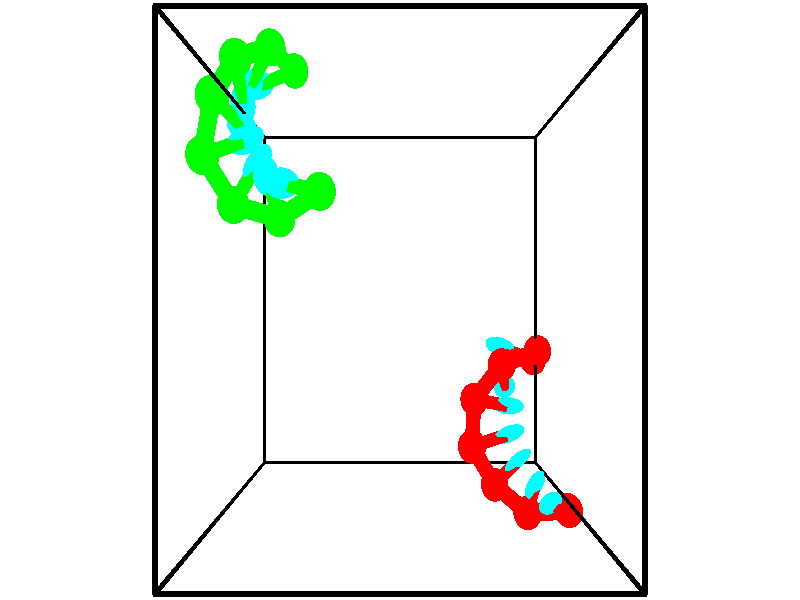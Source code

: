 // switches for output
#declare DRAW_BASES = 1; // possible values are 0, 1; only relevant for DNA ribbons
#declare DRAW_BASES_TYPE = 3; // possible values are 1, 2, 3; only relevant for DNA ribbons
#declare DRAW_FOG = 0; // set to 1 to enable fog

#include "colors.inc"

#include "transforms.inc"
background { rgb <1, 1, 1>}

#default {
   normal{
       ripples 0.25
       frequency 0.20
       turbulence 0.2
       lambda 5
   }
	finish {
		phong 0.1
		phong_size 40.
	}
}

// original window dimensions: 1024x640


// camera settings

camera {
	sky <-0, 1, 0>
	up <-0, 1, 0>
	right 1.6 * <1, 0, 0>
	location <2.5, 2.5, 11.1562>
	look_at <2.5, 2.5, 2.5>
	direction <0, 0, -8.6562>
	angle 67.0682
}


# declare cpy_camera_pos = <2.5, 2.5, 11.1562>;
# if (DRAW_FOG = 1)
fog {
	fog_type 2
	up vnormalize(cpy_camera_pos)
	color rgbt<1,1,1,0.3>
	distance 1e-5
	fog_alt 3e-3
	fog_offset 4
}
# end


// LIGHTS

# declare lum = 6;
global_settings {
	ambient_light rgb lum * <0.05, 0.05, 0.05>
	max_trace_level 15
}# declare cpy_direct_light_amount = 0.25;
light_source
{	1000 * <-1, -1, 1>,
	rgb lum * cpy_direct_light_amount
	parallel
}

light_source
{	1000 * <1, 1, -1>,
	rgb lum * cpy_direct_light_amount
	parallel
}

// strand 0

// nucleotide -1

// particle -1
sphere {
	<5.133602, 1.507739, -0.803042> 0.250000
	pigment { color rgbt <1,0,0,0> }
	no_shadow
}
cylinder {
	<4.757038, 1.636665, -0.763325>,  <4.531100, 1.714021, -0.739494>, 0.100000
	pigment { color rgbt <1,0,0,0> }
	no_shadow
}
cylinder {
	<4.757038, 1.636665, -0.763325>,  <5.133602, 1.507739, -0.803042>, 0.100000
	pigment { color rgbt <1,0,0,0> }
	no_shadow
}

// particle -1
sphere {
	<4.757038, 1.636665, -0.763325> 0.100000
	pigment { color rgbt <1,0,0,0> }
	no_shadow
}
sphere {
	0, 1
	scale<0.080000,0.200000,0.300000>
	matrix <-0.161261, -0.688752, 0.706834,
		0.296213, 0.649409, 0.700375,
		-0.941410, 0.322317, 0.099293,
		4.474615, 1.733360, -0.733537>
	pigment { color rgbt <0,1,1,0> }
	no_shadow
}
cylinder {
	<5.062104, 1.704727, -0.105810>,  <5.133602, 1.507739, -0.803042>, 0.130000
	pigment { color rgbt <1,0,0,0> }
	no_shadow
}

// nucleotide -1

// particle -1
sphere {
	<5.062104, 1.704727, -0.105810> 0.250000
	pigment { color rgbt <1,0,0,0> }
	no_shadow
}
cylinder {
	<4.724026, 1.587479, -0.284573>,  <4.521179, 1.517130, -0.391830>, 0.100000
	pigment { color rgbt <1,0,0,0> }
	no_shadow
}
cylinder {
	<4.724026, 1.587479, -0.284573>,  <5.062104, 1.704727, -0.105810>, 0.100000
	pigment { color rgbt <1,0,0,0> }
	no_shadow
}

// particle -1
sphere {
	<4.724026, 1.587479, -0.284573> 0.100000
	pigment { color rgbt <1,0,0,0> }
	no_shadow
}
sphere {
	0, 1
	scale<0.080000,0.200000,0.300000>
	matrix <-0.088408, -0.747989, 0.657797,
		-0.527095, 0.595477, 0.606282,
		-0.845195, -0.293121, -0.446906,
		4.470467, 1.499542, -0.418645>
	pigment { color rgbt <0,1,1,0> }
	no_shadow
}
cylinder {
	<4.337505, 1.523036, 0.250286>,  <5.062104, 1.704727, -0.105810>, 0.130000
	pigment { color rgbt <1,0,0,0> }
	no_shadow
}

// nucleotide -1

// particle -1
sphere {
	<4.337505, 1.523036, 0.250286> 0.250000
	pigment { color rgbt <1,0,0,0> }
	no_shadow
}
cylinder {
	<4.422501, 1.291733, -0.064793>,  <4.473498, 1.152951, -0.253840>, 0.100000
	pigment { color rgbt <1,0,0,0> }
	no_shadow
}
cylinder {
	<4.422501, 1.291733, -0.064793>,  <4.337505, 1.523036, 0.250286>, 0.100000
	pigment { color rgbt <1,0,0,0> }
	no_shadow
}

// particle -1
sphere {
	<4.422501, 1.291733, -0.064793> 0.100000
	pigment { color rgbt <1,0,0,0> }
	no_shadow
}
sphere {
	0, 1
	scale<0.080000,0.200000,0.300000>
	matrix <0.135407, -0.780904, 0.609797,
		-0.967736, -0.236235, -0.087633,
		0.212489, -0.578257, -0.787698,
		4.486247, 1.118256, -0.301102>
	pigment { color rgbt <0,1,1,0> }
	no_shadow
}
cylinder {
	<3.851585, 0.991954, 0.153280>,  <4.337505, 1.523036, 0.250286>, 0.130000
	pigment { color rgbt <1,0,0,0> }
	no_shadow
}

// nucleotide -1

// particle -1
sphere {
	<3.851585, 0.991954, 0.153280> 0.250000
	pigment { color rgbt <1,0,0,0> }
	no_shadow
}
cylinder {
	<4.228771, 0.918457, 0.042244>,  <4.455083, 0.874359, -0.024378>, 0.100000
	pigment { color rgbt <1,0,0,0> }
	no_shadow
}
cylinder {
	<4.228771, 0.918457, 0.042244>,  <3.851585, 0.991954, 0.153280>, 0.100000
	pigment { color rgbt <1,0,0,0> }
	no_shadow
}

// particle -1
sphere {
	<4.228771, 0.918457, 0.042244> 0.100000
	pigment { color rgbt <1,0,0,0> }
	no_shadow
}
sphere {
	0, 1
	scale<0.080000,0.200000,0.300000>
	matrix <0.043127, -0.759417, 0.649173,
		-0.330086, -0.624119, -0.708180,
		0.942965, -0.183742, -0.277589,
		4.511661, 0.863334, -0.041033>
	pigment { color rgbt <0,1,1,0> }
	no_shadow
}
cylinder {
	<3.788538, 0.313737, 0.348800>,  <3.851585, 0.991954, 0.153280>, 0.130000
	pigment { color rgbt <1,0,0,0> }
	no_shadow
}

// nucleotide -1

// particle -1
sphere {
	<3.788538, 0.313737, 0.348800> 0.250000
	pigment { color rgbt <1,0,0,0> }
	no_shadow
}
cylinder {
	<4.173996, 0.408684, 0.299740>,  <4.405271, 0.465652, 0.270304>, 0.100000
	pigment { color rgbt <1,0,0,0> }
	no_shadow
}
cylinder {
	<4.173996, 0.408684, 0.299740>,  <3.788538, 0.313737, 0.348800>, 0.100000
	pigment { color rgbt <1,0,0,0> }
	no_shadow
}

// particle -1
sphere {
	<4.173996, 0.408684, 0.299740> 0.100000
	pigment { color rgbt <1,0,0,0> }
	no_shadow
}
sphere {
	0, 1
	scale<0.080000,0.200000,0.300000>
	matrix <0.256529, -0.693652, 0.673082,
		0.074690, -0.680076, -0.729327,
		0.963646, 0.237366, -0.122650,
		4.463090, 0.479894, 0.262945>
	pigment { color rgbt <0,1,1,0> }
	no_shadow
}
cylinder {
	<4.233577, -0.319825, 0.097341>,  <3.788538, 0.313737, 0.348800>, 0.130000
	pigment { color rgbt <1,0,0,0> }
	no_shadow
}

// nucleotide -1

// particle -1
sphere {
	<4.233577, -0.319825, 0.097341> 0.250000
	pigment { color rgbt <1,0,0,0> }
	no_shadow
}
cylinder {
	<4.433098, -0.058250, 0.324871>,  <4.552811, 0.098694, 0.461389>, 0.100000
	pigment { color rgbt <1,0,0,0> }
	no_shadow
}
cylinder {
	<4.433098, -0.058250, 0.324871>,  <4.233577, -0.319825, 0.097341>, 0.100000
	pigment { color rgbt <1,0,0,0> }
	no_shadow
}

// particle -1
sphere {
	<4.433098, -0.058250, 0.324871> 0.100000
	pigment { color rgbt <1,0,0,0> }
	no_shadow
}
sphere {
	0, 1
	scale<0.080000,0.200000,0.300000>
	matrix <0.376569, -0.754633, 0.537331,
		0.780635, -0.053820, -0.622665,
		0.498803, 0.653936, 0.568826,
		4.582739, 0.137931, 0.495519>
	pigment { color rgbt <0,1,1,0> }
	no_shadow
}
cylinder {
	<4.807193, -0.715471, 0.219919>,  <4.233577, -0.319825, 0.097341>, 0.130000
	pigment { color rgbt <1,0,0,0> }
	no_shadow
}

// nucleotide -1

// particle -1
sphere {
	<4.807193, -0.715471, 0.219919> 0.250000
	pigment { color rgbt <1,0,0,0> }
	no_shadow
}
cylinder {
	<4.830906, -0.408356, 0.475101>,  <4.845134, -0.224087, 0.628211>, 0.100000
	pigment { color rgbt <1,0,0,0> }
	no_shadow
}
cylinder {
	<4.830906, -0.408356, 0.475101>,  <4.807193, -0.715471, 0.219919>, 0.100000
	pigment { color rgbt <1,0,0,0> }
	no_shadow
}

// particle -1
sphere {
	<4.830906, -0.408356, 0.475101> 0.100000
	pigment { color rgbt <1,0,0,0> }
	no_shadow
}
sphere {
	0, 1
	scale<0.080000,0.200000,0.300000>
	matrix <0.467667, -0.585969, 0.661762,
		0.881915, 0.259119, -0.393807,
		0.059283, 0.767788, 0.637956,
		4.848691, -0.178019, 0.666488>
	pigment { color rgbt <0,1,1,0> }
	no_shadow
}
cylinder {
	<5.511970, -0.634801, 0.367149>,  <4.807193, -0.715471, 0.219919>, 0.130000
	pigment { color rgbt <1,0,0,0> }
	no_shadow
}

// nucleotide -1

// particle -1
sphere {
	<5.511970, -0.634801, 0.367149> 0.250000
	pigment { color rgbt <1,0,0,0> }
	no_shadow
}
cylinder {
	<5.260738, -0.496254, 0.645874>,  <5.110000, -0.413126, 0.813109>, 0.100000
	pigment { color rgbt <1,0,0,0> }
	no_shadow
}
cylinder {
	<5.260738, -0.496254, 0.645874>,  <5.511970, -0.634801, 0.367149>, 0.100000
	pigment { color rgbt <1,0,0,0> }
	no_shadow
}

// particle -1
sphere {
	<5.260738, -0.496254, 0.645874> 0.100000
	pigment { color rgbt <1,0,0,0> }
	no_shadow
}
sphere {
	0, 1
	scale<0.080000,0.200000,0.300000>
	matrix <0.479686, -0.532755, 0.697189,
		0.612714, 0.772141, 0.168464,
		-0.628078, 0.346368, 0.696812,
		5.072315, -0.392344, 0.854918>
	pigment { color rgbt <0,1,1,0> }
	no_shadow
}
// strand 1

// nucleotide -1

// particle -1
sphere {
	<1.250380, 3.906785, 1.769036> 0.250000
	pigment { color rgbt <0,1,0,0> }
	no_shadow
}
cylinder {
	<0.968031, 3.921036, 2.052013>,  <0.798622, 3.929586, 2.221800>, 0.100000
	pigment { color rgbt <0,1,0,0> }
	no_shadow
}
cylinder {
	<0.968031, 3.921036, 2.052013>,  <1.250380, 3.906785, 1.769036>, 0.100000
	pigment { color rgbt <0,1,0,0> }
	no_shadow
}

// particle -1
sphere {
	<0.968031, 3.921036, 2.052013> 0.100000
	pigment { color rgbt <0,1,0,0> }
	no_shadow
}
sphere {
	0, 1
	scale<0.080000,0.200000,0.300000>
	matrix <-0.611868, 0.472517, -0.634306,
		-0.356878, -0.880601, -0.311737,
		-0.705872, 0.035628, 0.707443,
		0.756269, 3.931724, 2.264246>
	pigment { color rgbt <0,1,1,0> }
	no_shadow
}
cylinder {
	<0.572518, 3.586332, 1.495426>,  <1.250380, 3.906785, 1.769036>, 0.130000
	pigment { color rgbt <0,1,0,0> }
	no_shadow
}

// nucleotide -1

// particle -1
sphere {
	<0.572518, 3.586332, 1.495426> 0.250000
	pigment { color rgbt <0,1,0,0> }
	no_shadow
}
cylinder {
	<0.512836, 3.862808, 1.778267>,  <0.477028, 4.028694, 1.947971>, 0.100000
	pigment { color rgbt <0,1,0,0> }
	no_shadow
}
cylinder {
	<0.512836, 3.862808, 1.778267>,  <0.572518, 3.586332, 1.495426>, 0.100000
	pigment { color rgbt <0,1,0,0> }
	no_shadow
}

// particle -1
sphere {
	<0.512836, 3.862808, 1.778267> 0.100000
	pigment { color rgbt <0,1,0,0> }
	no_shadow
}
sphere {
	0, 1
	scale<0.080000,0.200000,0.300000>
	matrix <-0.516753, 0.555178, -0.651724,
		-0.843033, -0.462636, 0.274342,
		-0.149202, 0.691192, 0.707102,
		0.468076, 4.070166, 1.990397>
	pigment { color rgbt <0,1,1,0> }
	no_shadow
}
cylinder {
	<-0.153479, 3.760756, 1.545066>,  <0.572518, 3.586332, 1.495426>, 0.130000
	pigment { color rgbt <0,1,0,0> }
	no_shadow
}

// nucleotide -1

// particle -1
sphere {
	<-0.153479, 3.760756, 1.545066> 0.250000
	pigment { color rgbt <0,1,0,0> }
	no_shadow
}
cylinder {
	<0.092716, 4.054169, 1.660378>,  <0.240434, 4.230217, 1.729564>, 0.100000
	pigment { color rgbt <0,1,0,0> }
	no_shadow
}
cylinder {
	<0.092716, 4.054169, 1.660378>,  <-0.153479, 3.760756, 1.545066>, 0.100000
	pigment { color rgbt <0,1,0,0> }
	no_shadow
}

// particle -1
sphere {
	<0.092716, 4.054169, 1.660378> 0.100000
	pigment { color rgbt <0,1,0,0> }
	no_shadow
}
sphere {
	0, 1
	scale<0.080000,0.200000,0.300000>
	matrix <-0.554236, 0.662881, -0.503400,
		-0.560354, 0.150063, 0.814546,
		0.615489, 0.733532, 0.288278,
		0.277363, 4.274229, 1.746861>
	pigment { color rgbt <0,1,1,0> }
	no_shadow
}
cylinder {
	<-0.547852, 4.358572, 1.852524>,  <-0.153479, 3.760756, 1.545066>, 0.130000
	pigment { color rgbt <0,1,0,0> }
	no_shadow
}

// nucleotide -1

// particle -1
sphere {
	<-0.547852, 4.358572, 1.852524> 0.250000
	pigment { color rgbt <0,1,0,0> }
	no_shadow
}
cylinder {
	<-0.199669, 4.500809, 1.716373>,  <0.009241, 4.586151, 1.634683>, 0.100000
	pigment { color rgbt <0,1,0,0> }
	no_shadow
}
cylinder {
	<-0.199669, 4.500809, 1.716373>,  <-0.547852, 4.358572, 1.852524>, 0.100000
	pigment { color rgbt <0,1,0,0> }
	no_shadow
}

// particle -1
sphere {
	<-0.199669, 4.500809, 1.716373> 0.100000
	pigment { color rgbt <0,1,0,0> }
	no_shadow
}
sphere {
	0, 1
	scale<0.080000,0.200000,0.300000>
	matrix <-0.489368, 0.550526, -0.676343,
		-0.053116, 0.755298, 0.653226,
		0.870458, 0.355592, -0.340377,
		0.061469, 4.607486, 1.614260>
	pigment { color rgbt <0,1,1,0> }
	no_shadow
}
cylinder {
	<-0.382594, 5.110623, 1.904004>,  <-0.547852, 4.358572, 1.852524>, 0.130000
	pigment { color rgbt <0,1,0,0> }
	no_shadow
}

// nucleotide -1

// particle -1
sphere {
	<-0.382594, 5.110623, 1.904004> 0.250000
	pigment { color rgbt <0,1,0,0> }
	no_shadow
}
cylinder {
	<-0.202244, 4.962830, 1.578995>,  <-0.094034, 4.874154, 1.383989>, 0.100000
	pigment { color rgbt <0,1,0,0> }
	no_shadow
}
cylinder {
	<-0.202244, 4.962830, 1.578995>,  <-0.382594, 5.110623, 1.904004>, 0.100000
	pigment { color rgbt <0,1,0,0> }
	no_shadow
}

// particle -1
sphere {
	<-0.202244, 4.962830, 1.578995> 0.100000
	pigment { color rgbt <0,1,0,0> }
	no_shadow
}
sphere {
	0, 1
	scale<0.080000,0.200000,0.300000>
	matrix <-0.368502, 0.752050, -0.546468,
		0.812969, 0.545805, 0.202925,
		0.450875, -0.369483, -0.812524,
		-0.066981, 4.851985, 1.335238>
	pigment { color rgbt <0,1,1,0> }
	no_shadow
}
cylinder {
	<-0.106204, 5.694605, 1.598963>,  <-0.382594, 5.110623, 1.904004>, 0.130000
	pigment { color rgbt <0,1,0,0> }
	no_shadow
}

// nucleotide -1

// particle -1
sphere {
	<-0.106204, 5.694605, 1.598963> 0.250000
	pigment { color rgbt <0,1,0,0> }
	no_shadow
}
cylinder {
	<-0.113224, 5.424988, 1.303570>,  <-0.117436, 5.263217, 1.126334>, 0.100000
	pigment { color rgbt <0,1,0,0> }
	no_shadow
}
cylinder {
	<-0.113224, 5.424988, 1.303570>,  <-0.106204, 5.694605, 1.598963>, 0.100000
	pigment { color rgbt <0,1,0,0> }
	no_shadow
}

// particle -1
sphere {
	<-0.113224, 5.424988, 1.303570> 0.100000
	pigment { color rgbt <0,1,0,0> }
	no_shadow
}
sphere {
	0, 1
	scale<0.080000,0.200000,0.300000>
	matrix <-0.263734, 0.715560, -0.646852,
		0.964436, 0.183411, -0.190325,
		-0.017549, -0.674043, -0.738484,
		-0.118489, 5.222775, 1.082025>
	pigment { color rgbt <0,1,1,0> }
	no_shadow
}
cylinder {
	<0.328548, 6.026168, 1.043484>,  <-0.106204, 5.694605, 1.598963>, 0.130000
	pigment { color rgbt <0,1,0,0> }
	no_shadow
}

// nucleotide -1

// particle -1
sphere {
	<0.328548, 6.026168, 1.043484> 0.250000
	pigment { color rgbt <0,1,0,0> }
	no_shadow
}
cylinder {
	<0.086723, 5.757980, 0.871449>,  <-0.058371, 5.597068, 0.768227>, 0.100000
	pigment { color rgbt <0,1,0,0> }
	no_shadow
}
cylinder {
	<0.086723, 5.757980, 0.871449>,  <0.328548, 6.026168, 1.043484>, 0.100000
	pigment { color rgbt <0,1,0,0> }
	no_shadow
}

// particle -1
sphere {
	<0.086723, 5.757980, 0.871449> 0.100000
	pigment { color rgbt <0,1,0,0> }
	no_shadow
}
sphere {
	0, 1
	scale<0.080000,0.200000,0.300000>
	matrix <-0.256198, 0.674911, -0.691995,
		0.754235, -0.308163, -0.579797,
		-0.604559, -0.670470, -0.430091,
		-0.094645, 5.556839, 0.742422>
	pigment { color rgbt <0,1,1,0> }
	no_shadow
}
cylinder {
	<0.619577, 5.891158, 0.429364>,  <0.328548, 6.026168, 1.043484>, 0.130000
	pigment { color rgbt <0,1,0,0> }
	no_shadow
}

// nucleotide -1

// particle -1
sphere {
	<0.619577, 5.891158, 0.429364> 0.250000
	pigment { color rgbt <0,1,0,0> }
	no_shadow
}
cylinder {
	<0.239677, 5.772064, 0.390728>,  <0.011738, 5.700608, 0.367547>, 0.100000
	pigment { color rgbt <0,1,0,0> }
	no_shadow
}
cylinder {
	<0.239677, 5.772064, 0.390728>,  <0.619577, 5.891158, 0.429364>, 0.100000
	pigment { color rgbt <0,1,0,0> }
	no_shadow
}

// particle -1
sphere {
	<0.239677, 5.772064, 0.390728> 0.100000
	pigment { color rgbt <0,1,0,0> }
	no_shadow
}
sphere {
	0, 1
	scale<0.080000,0.200000,0.300000>
	matrix <-0.118352, 0.627257, -0.769767,
		0.289773, -0.719654, -0.630975,
		-0.949750, -0.297735, -0.096589,
		-0.045247, 5.682744, 0.361751>
	pigment { color rgbt <0,1,1,0> }
	no_shadow
}
// box output
cylinder {
	<0.000000, 0.000000, 0.000000>,  <5.000000, 0.000000, 0.000000>, 0.025000
	pigment { color rgbt <0,0,0,0> }
	no_shadow
}
cylinder {
	<0.000000, 0.000000, 0.000000>,  <0.000000, 5.000000, 0.000000>, 0.025000
	pigment { color rgbt <0,0,0,0> }
	no_shadow
}
cylinder {
	<0.000000, 0.000000, 0.000000>,  <0.000000, 0.000000, 5.000000>, 0.025000
	pigment { color rgbt <0,0,0,0> }
	no_shadow
}
cylinder {
	<5.000000, 5.000000, 5.000000>,  <0.000000, 5.000000, 5.000000>, 0.025000
	pigment { color rgbt <0,0,0,0> }
	no_shadow
}
cylinder {
	<5.000000, 5.000000, 5.000000>,  <5.000000, 0.000000, 5.000000>, 0.025000
	pigment { color rgbt <0,0,0,0> }
	no_shadow
}
cylinder {
	<5.000000, 5.000000, 5.000000>,  <5.000000, 5.000000, 0.000000>, 0.025000
	pigment { color rgbt <0,0,0,0> }
	no_shadow
}
cylinder {
	<0.000000, 0.000000, 5.000000>,  <0.000000, 5.000000, 5.000000>, 0.025000
	pigment { color rgbt <0,0,0,0> }
	no_shadow
}
cylinder {
	<0.000000, 0.000000, 5.000000>,  <5.000000, 0.000000, 5.000000>, 0.025000
	pigment { color rgbt <0,0,0,0> }
	no_shadow
}
cylinder {
	<5.000000, 5.000000, 0.000000>,  <0.000000, 5.000000, 0.000000>, 0.025000
	pigment { color rgbt <0,0,0,0> }
	no_shadow
}
cylinder {
	<5.000000, 5.000000, 0.000000>,  <5.000000, 0.000000, 0.000000>, 0.025000
	pigment { color rgbt <0,0,0,0> }
	no_shadow
}
cylinder {
	<5.000000, 0.000000, 5.000000>,  <5.000000, 0.000000, 0.000000>, 0.025000
	pigment { color rgbt <0,0,0,0> }
	no_shadow
}
cylinder {
	<0.000000, 5.000000, 0.000000>,  <0.000000, 5.000000, 5.000000>, 0.025000
	pigment { color rgbt <0,0,0,0> }
	no_shadow
}
// end of box output
